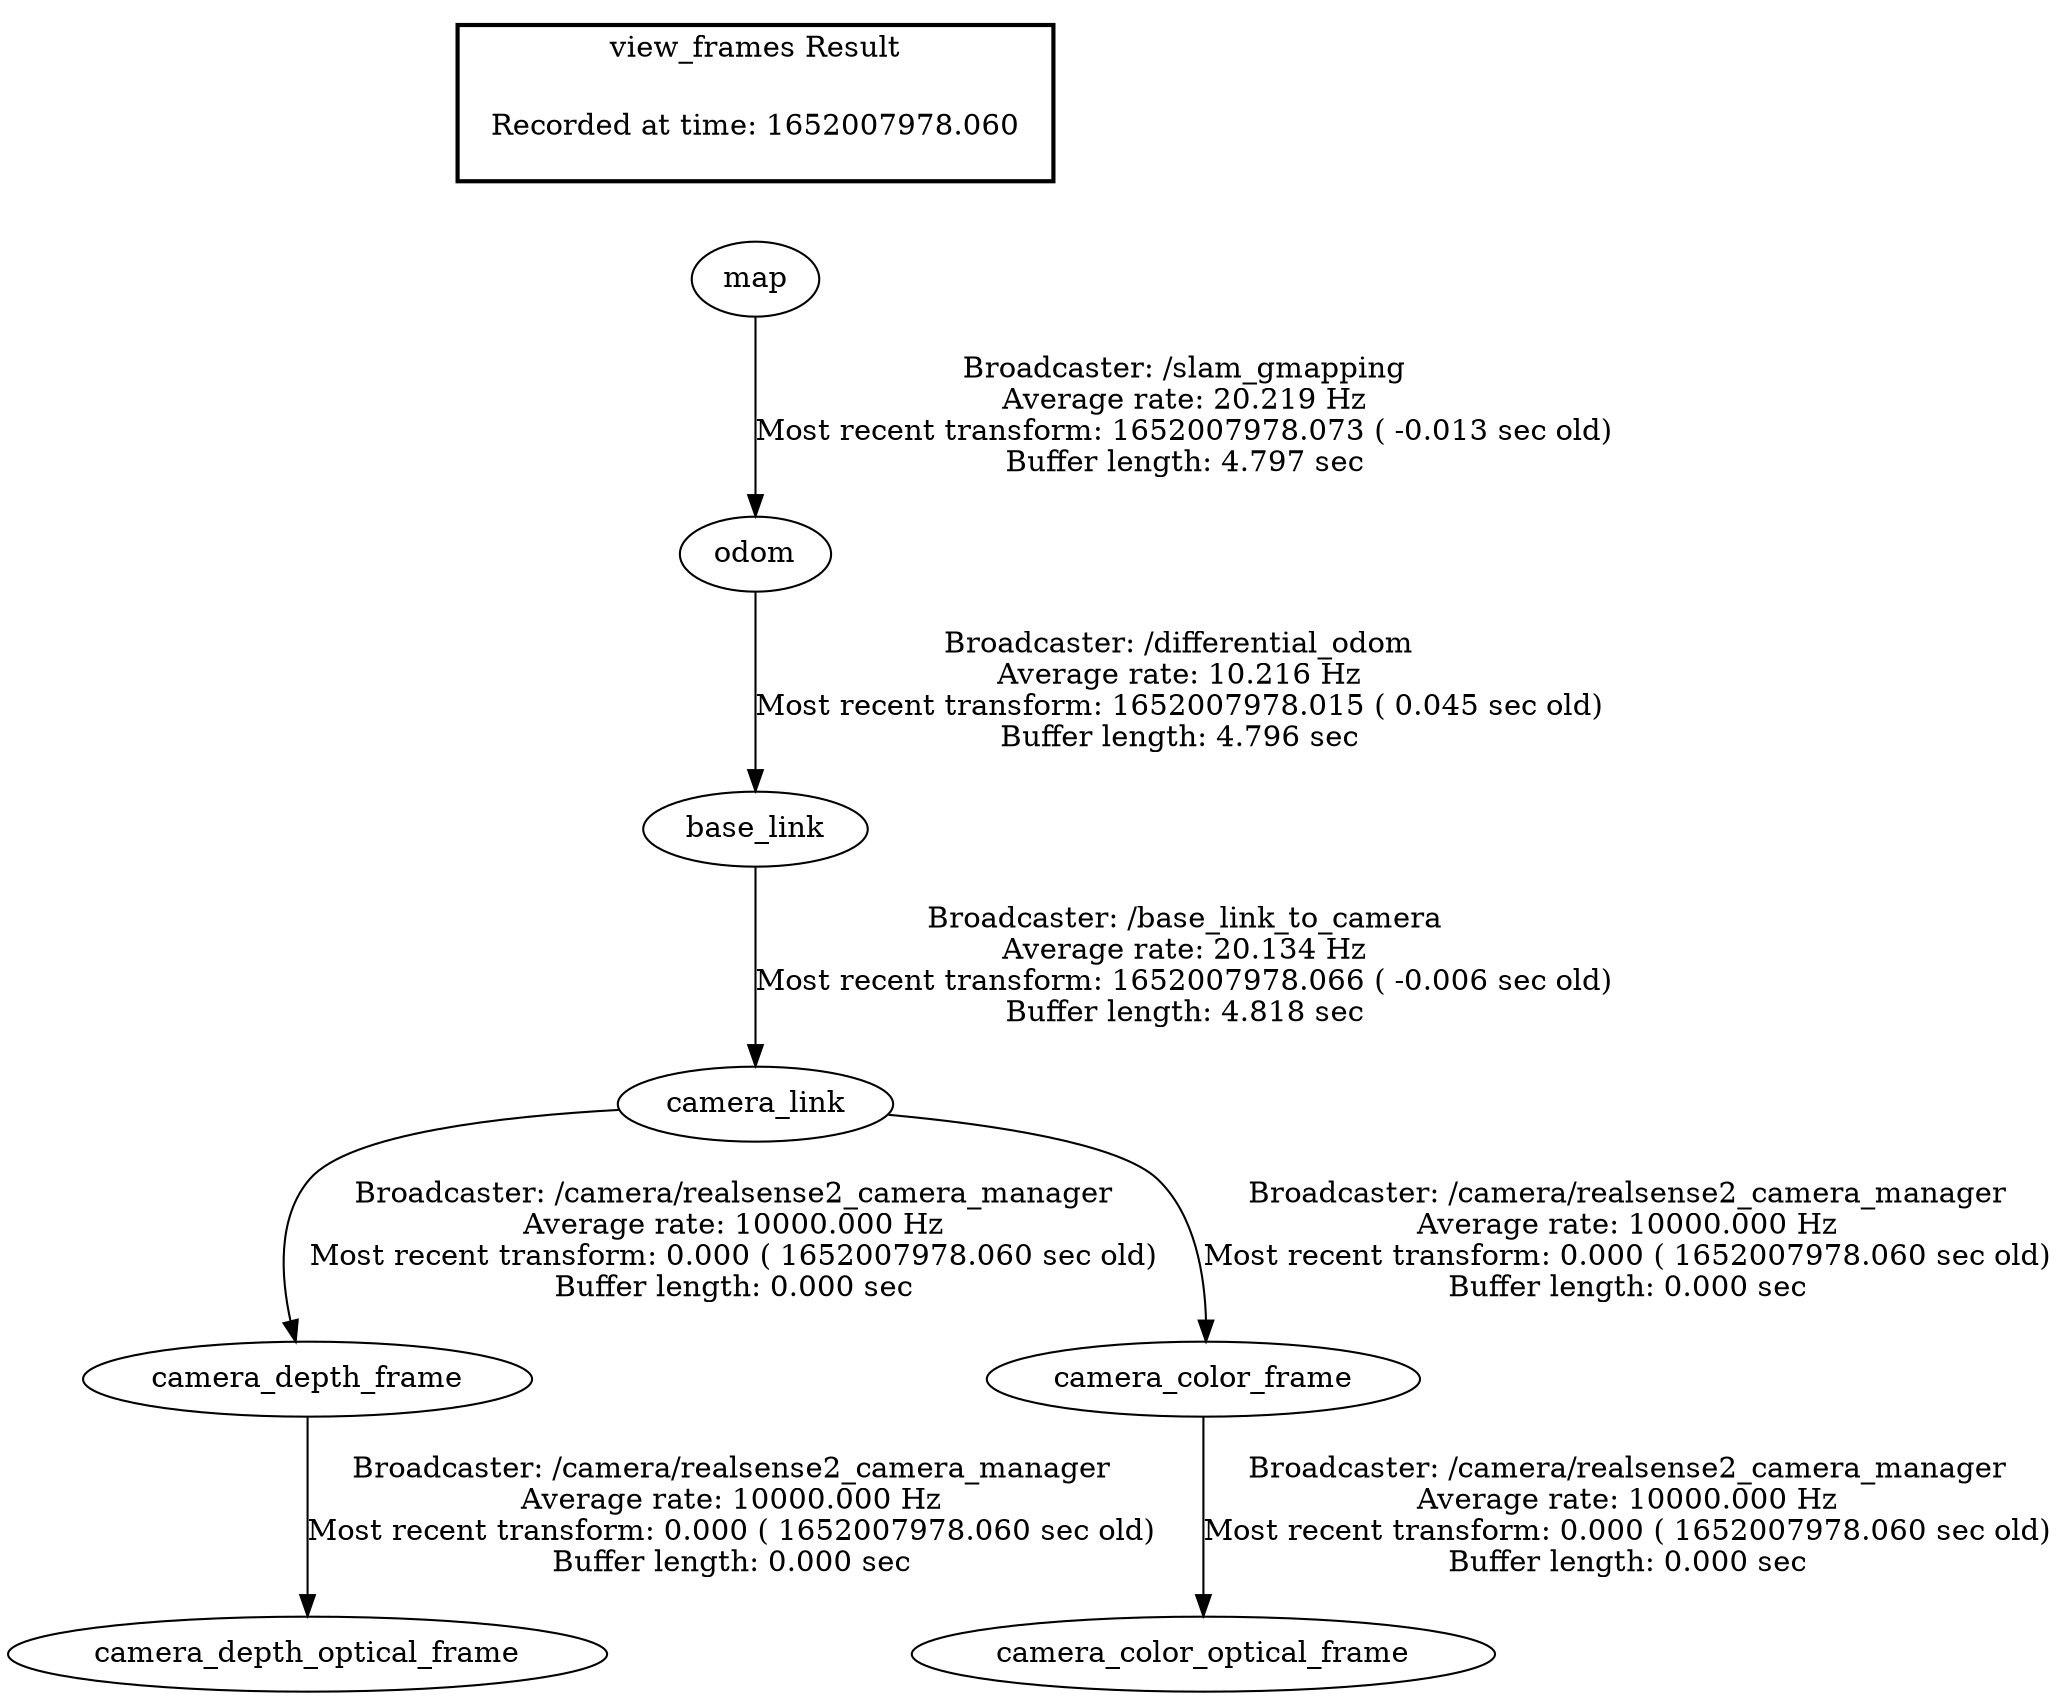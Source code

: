 digraph G {
"camera_link" -> "camera_depth_frame"[label="Broadcaster: /camera/realsense2_camera_manager\nAverage rate: 10000.000 Hz\nMost recent transform: 0.000 ( 1652007978.060 sec old)\nBuffer length: 0.000 sec\n"];
"base_link" -> "camera_link"[label="Broadcaster: /base_link_to_camera\nAverage rate: 20.134 Hz\nMost recent transform: 1652007978.066 ( -0.006 sec old)\nBuffer length: 4.818 sec\n"];
"camera_depth_frame" -> "camera_depth_optical_frame"[label="Broadcaster: /camera/realsense2_camera_manager\nAverage rate: 10000.000 Hz\nMost recent transform: 0.000 ( 1652007978.060 sec old)\nBuffer length: 0.000 sec\n"];
"camera_link" -> "camera_color_frame"[label="Broadcaster: /camera/realsense2_camera_manager\nAverage rate: 10000.000 Hz\nMost recent transform: 0.000 ( 1652007978.060 sec old)\nBuffer length: 0.000 sec\n"];
"camera_color_frame" -> "camera_color_optical_frame"[label="Broadcaster: /camera/realsense2_camera_manager\nAverage rate: 10000.000 Hz\nMost recent transform: 0.000 ( 1652007978.060 sec old)\nBuffer length: 0.000 sec\n"];
"odom" -> "base_link"[label="Broadcaster: /differential_odom\nAverage rate: 10.216 Hz\nMost recent transform: 1652007978.015 ( 0.045 sec old)\nBuffer length: 4.796 sec\n"];
"map" -> "odom"[label="Broadcaster: /slam_gmapping\nAverage rate: 20.219 Hz\nMost recent transform: 1652007978.073 ( -0.013 sec old)\nBuffer length: 4.797 sec\n"];
edge [style=invis];
 subgraph cluster_legend { style=bold; color=black; label ="view_frames Result";
"Recorded at time: 1652007978.060"[ shape=plaintext ] ;
 }->"map";
}